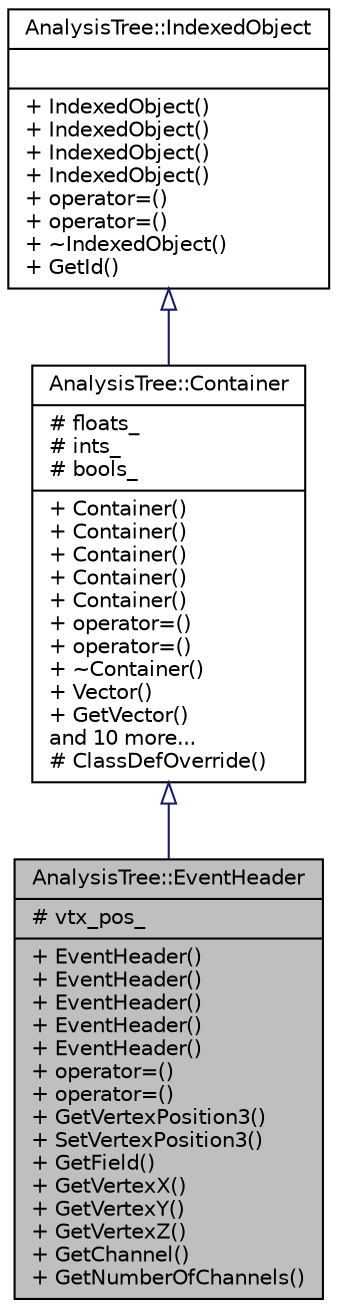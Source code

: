 digraph "AnalysisTree::EventHeader"
{
  edge [fontname="Helvetica",fontsize="10",labelfontname="Helvetica",labelfontsize="10"];
  node [fontname="Helvetica",fontsize="10",shape=record];
  Node1 [label="{AnalysisTree::EventHeader\n|# vtx_pos_\l|+ EventHeader()\l+ EventHeader()\l+ EventHeader()\l+ EventHeader()\l+ EventHeader()\l+ operator=()\l+ operator=()\l+ GetVertexPosition3()\l+ SetVertexPosition3()\l+ GetField()\l+ GetVertexX()\l+ GetVertexY()\l+ GetVertexZ()\l+ GetChannel()\l+ GetNumberOfChannels()\l}",height=0.2,width=0.4,color="black", fillcolor="grey75", style="filled", fontcolor="black"];
  Node2 -> Node1 [dir="back",color="midnightblue",fontsize="10",style="solid",arrowtail="onormal",fontname="Helvetica"];
  Node2 [label="{AnalysisTree::Container\n|# floats_\l# ints_\l# bools_\l|+ Container()\l+ Container()\l+ Container()\l+ Container()\l+ Container()\l+ operator=()\l+ operator=()\l+ ~Container()\l+ Vector()\l+ GetVector()\land 10 more...\l# ClassDefOverride()\l}",height=0.2,width=0.4,color="black", fillcolor="white", style="filled",URL="$d2/d0f/classAnalysisTree_1_1Container.html",tooltip="A class to store any number of integers, floats and bools. "];
  Node3 -> Node2 [dir="back",color="midnightblue",fontsize="10",style="solid",arrowtail="onormal",fontname="Helvetica"];
  Node3 [label="{AnalysisTree::IndexedObject\n||+ IndexedObject()\l+ IndexedObject()\l+ IndexedObject()\l+ IndexedObject()\l+ operator=()\l+ operator=()\l+ ~IndexedObject()\l+ GetId()\l}",height=0.2,width=0.4,color="black", fillcolor="white", style="filled",URL="$df/dee/classAnalysisTree_1_1IndexedObject.html"];
}
